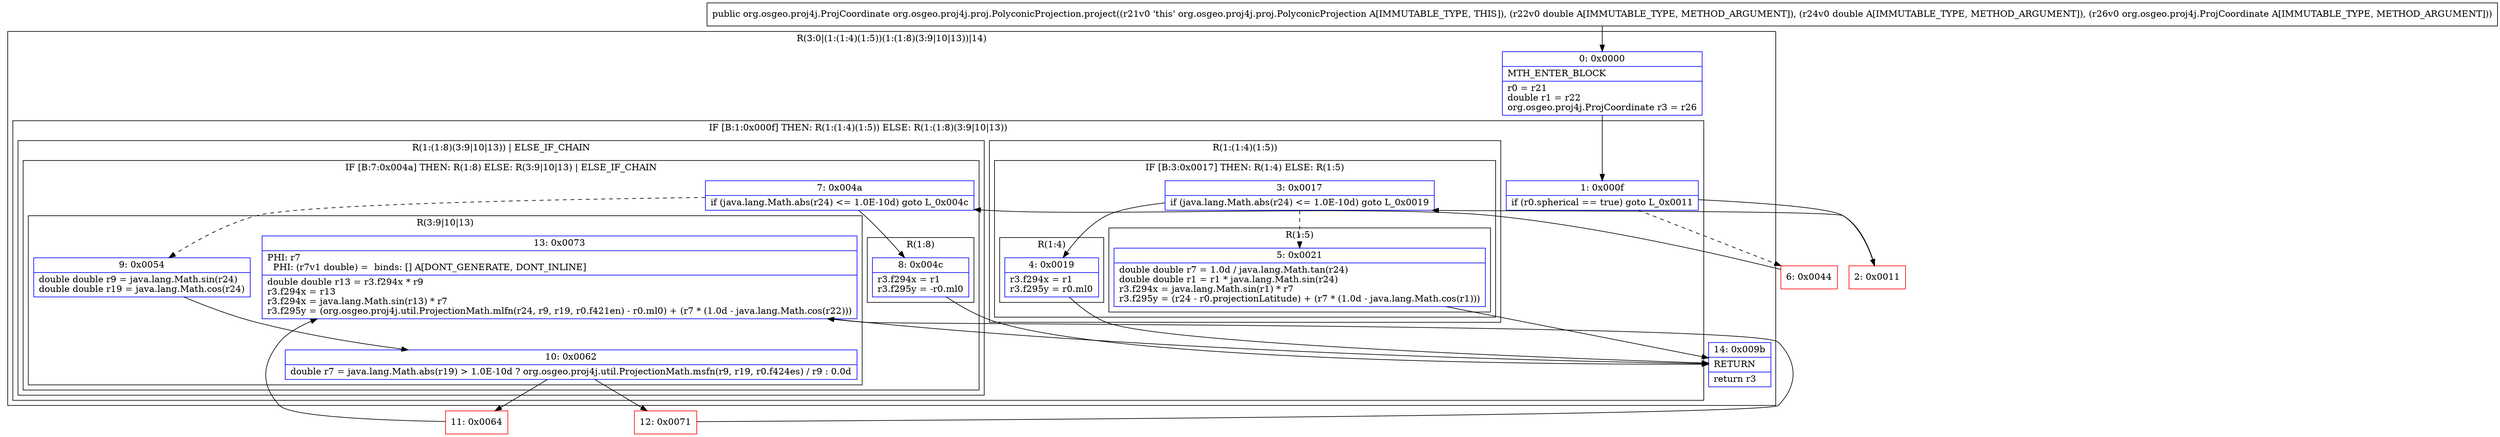 digraph "CFG fororg.osgeo.proj4j.proj.PolyconicProjection.project(DDLorg\/osgeo\/proj4j\/ProjCoordinate;)Lorg\/osgeo\/proj4j\/ProjCoordinate;" {
subgraph cluster_Region_1802671512 {
label = "R(3:0|(1:(1:4)(1:5))(1:(1:8)(3:9|10|13))|14)";
node [shape=record,color=blue];
Node_0 [shape=record,label="{0\:\ 0x0000|MTH_ENTER_BLOCK\l|r0 = r21\ldouble r1 = r22\lorg.osgeo.proj4j.ProjCoordinate r3 = r26\l}"];
subgraph cluster_IfRegion_1452264774 {
label = "IF [B:1:0x000f] THEN: R(1:(1:4)(1:5)) ELSE: R(1:(1:8)(3:9|10|13))";
node [shape=record,color=blue];
Node_1 [shape=record,label="{1\:\ 0x000f|if (r0.spherical == true) goto L_0x0011\l}"];
subgraph cluster_Region_1361296397 {
label = "R(1:(1:4)(1:5))";
node [shape=record,color=blue];
subgraph cluster_IfRegion_1831764248 {
label = "IF [B:3:0x0017] THEN: R(1:4) ELSE: R(1:5)";
node [shape=record,color=blue];
Node_3 [shape=record,label="{3\:\ 0x0017|if (java.lang.Math.abs(r24) \<= 1.0E\-10d) goto L_0x0019\l}"];
subgraph cluster_Region_400263871 {
label = "R(1:4)";
node [shape=record,color=blue];
Node_4 [shape=record,label="{4\:\ 0x0019|r3.f294x = r1\lr3.f295y = r0.ml0\l}"];
}
subgraph cluster_Region_1172095865 {
label = "R(1:5)";
node [shape=record,color=blue];
Node_5 [shape=record,label="{5\:\ 0x0021|double double r7 = 1.0d \/ java.lang.Math.tan(r24)\ldouble double r1 = r1 * java.lang.Math.sin(r24)\lr3.f294x = java.lang.Math.sin(r1) * r7\lr3.f295y = (r24 \- r0.projectionLatitude) + (r7 * (1.0d \- java.lang.Math.cos(r1)))\l}"];
}
}
}
subgraph cluster_Region_663848773 {
label = "R(1:(1:8)(3:9|10|13)) | ELSE_IF_CHAIN\l";
node [shape=record,color=blue];
subgraph cluster_IfRegion_257723148 {
label = "IF [B:7:0x004a] THEN: R(1:8) ELSE: R(3:9|10|13) | ELSE_IF_CHAIN\l";
node [shape=record,color=blue];
Node_7 [shape=record,label="{7\:\ 0x004a|if (java.lang.Math.abs(r24) \<= 1.0E\-10d) goto L_0x004c\l}"];
subgraph cluster_Region_491814722 {
label = "R(1:8)";
node [shape=record,color=blue];
Node_8 [shape=record,label="{8\:\ 0x004c|r3.f294x = r1\lr3.f295y = \-r0.ml0\l}"];
}
subgraph cluster_Region_1660024613 {
label = "R(3:9|10|13)";
node [shape=record,color=blue];
Node_9 [shape=record,label="{9\:\ 0x0054|double double r9 = java.lang.Math.sin(r24)\ldouble double r19 = java.lang.Math.cos(r24)\l}"];
Node_10 [shape=record,label="{10\:\ 0x0062|double r7 = java.lang.Math.abs(r19) \> 1.0E\-10d ? org.osgeo.proj4j.util.ProjectionMath.msfn(r9, r19, r0.f424es) \/ r9 : 0.0d\l}"];
Node_13 [shape=record,label="{13\:\ 0x0073|PHI: r7 \l  PHI: (r7v1 double) =  binds: [] A[DONT_GENERATE, DONT_INLINE]\l|double double r13 = r3.f294x * r9\lr3.f294x = r13\lr3.f294x = java.lang.Math.sin(r13) * r7\lr3.f295y = (org.osgeo.proj4j.util.ProjectionMath.mlfn(r24, r9, r19, r0.f421en) \- r0.ml0) + (r7 * (1.0d \- java.lang.Math.cos(r22)))\l}"];
}
}
}
}
Node_14 [shape=record,label="{14\:\ 0x009b|RETURN\l|return r3\l}"];
}
Node_2 [shape=record,color=red,label="{2\:\ 0x0011}"];
Node_6 [shape=record,color=red,label="{6\:\ 0x0044}"];
Node_11 [shape=record,color=red,label="{11\:\ 0x0064}"];
Node_12 [shape=record,color=red,label="{12\:\ 0x0071}"];
MethodNode[shape=record,label="{public org.osgeo.proj4j.ProjCoordinate org.osgeo.proj4j.proj.PolyconicProjection.project((r21v0 'this' org.osgeo.proj4j.proj.PolyconicProjection A[IMMUTABLE_TYPE, THIS]), (r22v0 double A[IMMUTABLE_TYPE, METHOD_ARGUMENT]), (r24v0 double A[IMMUTABLE_TYPE, METHOD_ARGUMENT]), (r26v0 org.osgeo.proj4j.ProjCoordinate A[IMMUTABLE_TYPE, METHOD_ARGUMENT])) }"];
MethodNode -> Node_0;
Node_0 -> Node_1;
Node_1 -> Node_2;
Node_1 -> Node_6[style=dashed];
Node_3 -> Node_4;
Node_3 -> Node_5[style=dashed];
Node_4 -> Node_14;
Node_5 -> Node_14;
Node_7 -> Node_8;
Node_7 -> Node_9[style=dashed];
Node_8 -> Node_14;
Node_9 -> Node_10;
Node_10 -> Node_11;
Node_10 -> Node_12;
Node_13 -> Node_14;
Node_2 -> Node_3;
Node_6 -> Node_7;
Node_11 -> Node_13;
Node_12 -> Node_13;
}

